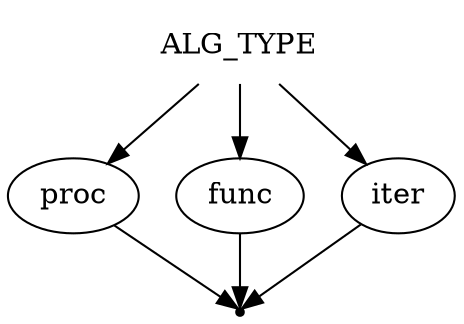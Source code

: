 digraph ALG_TYPE {
    start [label=ALG_TYPE shape=plaintext]
    proc [label="proc" shape=oval]
    func [label="func" shape=oval]
    iter [label="iter" shape=oval]
    end [label="" shape=point]
    start -> proc
    start -> func
    start -> iter
    proc -> end
    func -> end
    iter -> end
}
